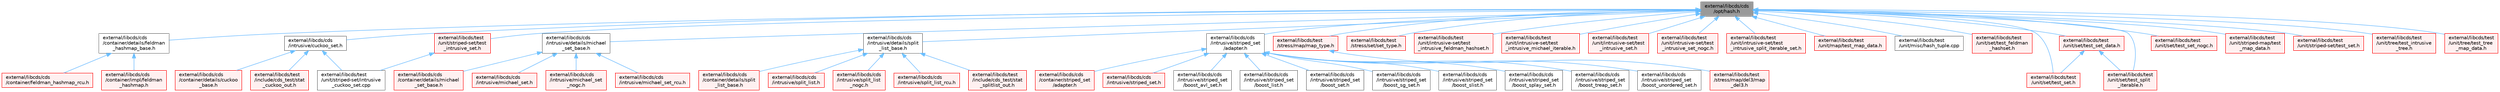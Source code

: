 digraph "external/libcds/cds/opt/hash.h"
{
 // LATEX_PDF_SIZE
  bgcolor="transparent";
  edge [fontname=Helvetica,fontsize=10,labelfontname=Helvetica,labelfontsize=10];
  node [fontname=Helvetica,fontsize=10,shape=box,height=0.2,width=0.4];
  Node1 [id="Node000001",label="external/libcds/cds\l/opt/hash.h",height=0.2,width=0.4,color="gray40", fillcolor="grey60", style="filled", fontcolor="black",tooltip=" "];
  Node1 -> Node2 [id="edge1_Node000001_Node000002",dir="back",color="steelblue1",style="solid",tooltip=" "];
  Node2 [id="Node000002",label="external/libcds/cds\l/container/details/feldman\l_hashmap_base.h",height=0.2,width=0.4,color="grey40", fillcolor="white", style="filled",URL="$feldman__hashmap__base_8h.html",tooltip=" "];
  Node2 -> Node3 [id="edge2_Node000002_Node000003",dir="back",color="steelblue1",style="solid",tooltip=" "];
  Node3 [id="Node000003",label="external/libcds/cds\l/container/feldman_hashmap_rcu.h",height=0.2,width=0.4,color="red", fillcolor="#FFF0F0", style="filled",URL="$feldman__hashmap__rcu_8h.html",tooltip=" "];
  Node2 -> Node18 [id="edge3_Node000002_Node000018",dir="back",color="steelblue1",style="solid",tooltip=" "];
  Node18 [id="Node000018",label="external/libcds/cds\l/container/impl/feldman\l_hashmap.h",height=0.2,width=0.4,color="red", fillcolor="#FFF0F0", style="filled",URL="$feldman__hashmap_8h.html",tooltip=" "];
  Node1 -> Node23 [id="edge4_Node000001_Node000023",dir="back",color="steelblue1",style="solid",tooltip=" "];
  Node23 [id="Node000023",label="external/libcds/cds\l/intrusive/cuckoo_set.h",height=0.2,width=0.4,color="grey40", fillcolor="white", style="filled",URL="$intrusive_2cuckoo__set_8h.html",tooltip=" "];
  Node23 -> Node24 [id="edge5_Node000023_Node000024",dir="back",color="steelblue1",style="solid",tooltip=" "];
  Node24 [id="Node000024",label="external/libcds/cds\l/container/details/cuckoo\l_base.h",height=0.2,width=0.4,color="red", fillcolor="#FFF0F0", style="filled",URL="$cuckoo__base_8h.html",tooltip=" "];
  Node23 -> Node43 [id="edge6_Node000023_Node000043",dir="back",color="steelblue1",style="solid",tooltip=" "];
  Node43 [id="Node000043",label="external/libcds/test\l/include/cds_test/stat\l_cuckoo_out.h",height=0.2,width=0.4,color="red", fillcolor="#FFF0F0", style="filled",URL="$stat__cuckoo__out_8h.html",tooltip=" "];
  Node23 -> Node44 [id="edge7_Node000023_Node000044",dir="back",color="steelblue1",style="solid",tooltip=" "];
  Node44 [id="Node000044",label="external/libcds/test\l/unit/striped-set/intrusive\l_cuckoo_set.cpp",height=0.2,width=0.4,color="grey40", fillcolor="white", style="filled",URL="$intrusive__cuckoo__set_8cpp.html",tooltip=" "];
  Node1 -> Node45 [id="edge8_Node000001_Node000045",dir="back",color="steelblue1",style="solid",tooltip=" "];
  Node45 [id="Node000045",label="external/libcds/cds\l/intrusive/details/michael\l_set_base.h",height=0.2,width=0.4,color="grey40", fillcolor="white", style="filled",URL="$intrusive_2details_2michael__set__base_8h.html",tooltip=" "];
  Node45 -> Node46 [id="edge9_Node000045_Node000046",dir="back",color="steelblue1",style="solid",tooltip=" "];
  Node46 [id="Node000046",label="external/libcds/cds\l/container/details/michael\l_set_base.h",height=0.2,width=0.4,color="red", fillcolor="#FFF0F0", style="filled",URL="$container_2details_2michael__set__base_8h.html",tooltip=" "];
  Node45 -> Node105 [id="edge10_Node000045_Node000105",dir="back",color="steelblue1",style="solid",tooltip=" "];
  Node105 [id="Node000105",label="external/libcds/cds\l/intrusive/michael_set.h",height=0.2,width=0.4,color="red", fillcolor="#FFF0F0", style="filled",URL="$intrusive_2michael__set_8h.html",tooltip=" "];
  Node45 -> Node112 [id="edge11_Node000045_Node000112",dir="back",color="steelblue1",style="solid",tooltip=" "];
  Node112 [id="Node000112",label="external/libcds/cds\l/intrusive/michael_set\l_nogc.h",height=0.2,width=0.4,color="red", fillcolor="#FFF0F0", style="filled",URL="$intrusive_2michael__set__nogc_8h.html",tooltip=" "];
  Node45 -> Node115 [id="edge12_Node000045_Node000115",dir="back",color="steelblue1",style="solid",tooltip=" "];
  Node115 [id="Node000115",label="external/libcds/cds\l/intrusive/michael_set_rcu.h",height=0.2,width=0.4,color="red", fillcolor="#FFF0F0", style="filled",URL="$intrusive_2michael__set__rcu_8h.html",tooltip=" "];
  Node1 -> Node124 [id="edge13_Node000001_Node000124",dir="back",color="steelblue1",style="solid",tooltip=" "];
  Node124 [id="Node000124",label="external/libcds/cds\l/intrusive/details/split\l_list_base.h",height=0.2,width=0.4,color="grey40", fillcolor="white", style="filled",URL="$intrusive_2details_2split__list__base_8h.html",tooltip=" "];
  Node124 -> Node125 [id="edge14_Node000124_Node000125",dir="back",color="steelblue1",style="solid",tooltip=" "];
  Node125 [id="Node000125",label="external/libcds/cds\l/container/details/split\l_list_base.h",height=0.2,width=0.4,color="red", fillcolor="#FFF0F0", style="filled",URL="$container_2details_2split__list__base_8h.html",tooltip=" "];
  Node124 -> Node184 [id="edge15_Node000124_Node000184",dir="back",color="steelblue1",style="solid",tooltip=" "];
  Node184 [id="Node000184",label="external/libcds/cds\l/intrusive/split_list.h",height=0.2,width=0.4,color="red", fillcolor="#FFF0F0", style="filled",URL="$split__list_8h.html",tooltip=" "];
  Node124 -> Node191 [id="edge16_Node000124_Node000191",dir="back",color="steelblue1",style="solid",tooltip=" "];
  Node191 [id="Node000191",label="external/libcds/cds\l/intrusive/split_list\l_nogc.h",height=0.2,width=0.4,color="red", fillcolor="#FFF0F0", style="filled",URL="$split__list__nogc_8h.html",tooltip=" "];
  Node124 -> Node194 [id="edge17_Node000124_Node000194",dir="back",color="steelblue1",style="solid",tooltip=" "];
  Node194 [id="Node000194",label="external/libcds/cds\l/intrusive/split_list_rcu.h",height=0.2,width=0.4,color="red", fillcolor="#FFF0F0", style="filled",URL="$split__list__rcu_8h.html",tooltip=" "];
  Node124 -> Node203 [id="edge18_Node000124_Node000203",dir="back",color="steelblue1",style="solid",tooltip=" "];
  Node203 [id="Node000203",label="external/libcds/test\l/include/cds_test/stat\l_splitlist_out.h",height=0.2,width=0.4,color="red", fillcolor="#FFF0F0", style="filled",URL="$stat__splitlist__out_8h.html",tooltip=" "];
  Node1 -> Node204 [id="edge19_Node000001_Node000204",dir="back",color="steelblue1",style="solid",tooltip=" "];
  Node204 [id="Node000204",label="external/libcds/cds\l/intrusive/striped_set\l/adapter.h",height=0.2,width=0.4,color="grey40", fillcolor="white", style="filled",URL="$intrusive_2striped__set_2adapter_8h.html",tooltip=" "];
  Node204 -> Node205 [id="edge20_Node000204_Node000205",dir="back",color="steelblue1",style="solid",tooltip=" "];
  Node205 [id="Node000205",label="external/libcds/cds\l/container/striped_set\l/adapter.h",height=0.2,width=0.4,color="red", fillcolor="#FFF0F0", style="filled",URL="$container_2striped__set_2adapter_8h.html",tooltip=" "];
  Node204 -> Node246 [id="edge21_Node000204_Node000246",dir="back",color="steelblue1",style="solid",tooltip=" "];
  Node246 [id="Node000246",label="external/libcds/cds\l/intrusive/striped_set.h",height=0.2,width=0.4,color="red", fillcolor="#FFF0F0", style="filled",URL="$intrusive_2striped__set_8h.html",tooltip=" "];
  Node204 -> Node248 [id="edge22_Node000204_Node000248",dir="back",color="steelblue1",style="solid",tooltip=" "];
  Node248 [id="Node000248",label="external/libcds/cds\l/intrusive/striped_set\l/boost_avl_set.h",height=0.2,width=0.4,color="grey40", fillcolor="white", style="filled",URL="$boost__avl__set_8h.html",tooltip=" "];
  Node204 -> Node249 [id="edge23_Node000204_Node000249",dir="back",color="steelblue1",style="solid",tooltip=" "];
  Node249 [id="Node000249",label="external/libcds/cds\l/intrusive/striped_set\l/boost_list.h",height=0.2,width=0.4,color="grey40", fillcolor="white", style="filled",URL="$intrusive_2striped__set_2boost__list_8h.html",tooltip=" "];
  Node204 -> Node250 [id="edge24_Node000204_Node000250",dir="back",color="steelblue1",style="solid",tooltip=" "];
  Node250 [id="Node000250",label="external/libcds/cds\l/intrusive/striped_set\l/boost_set.h",height=0.2,width=0.4,color="grey40", fillcolor="white", style="filled",URL="$intrusive_2striped__set_2boost__set_8h.html",tooltip=" "];
  Node204 -> Node251 [id="edge25_Node000204_Node000251",dir="back",color="steelblue1",style="solid",tooltip=" "];
  Node251 [id="Node000251",label="external/libcds/cds\l/intrusive/striped_set\l/boost_sg_set.h",height=0.2,width=0.4,color="grey40", fillcolor="white", style="filled",URL="$boost__sg__set_8h.html",tooltip=" "];
  Node204 -> Node252 [id="edge26_Node000204_Node000252",dir="back",color="steelblue1",style="solid",tooltip=" "];
  Node252 [id="Node000252",label="external/libcds/cds\l/intrusive/striped_set\l/boost_slist.h",height=0.2,width=0.4,color="grey40", fillcolor="white", style="filled",URL="$intrusive_2striped__set_2boost__slist_8h.html",tooltip=" "];
  Node204 -> Node253 [id="edge27_Node000204_Node000253",dir="back",color="steelblue1",style="solid",tooltip=" "];
  Node253 [id="Node000253",label="external/libcds/cds\l/intrusive/striped_set\l/boost_splay_set.h",height=0.2,width=0.4,color="grey40", fillcolor="white", style="filled",URL="$boost__splay__set_8h.html",tooltip=" "];
  Node204 -> Node254 [id="edge28_Node000204_Node000254",dir="back",color="steelblue1",style="solid",tooltip=" "];
  Node254 [id="Node000254",label="external/libcds/cds\l/intrusive/striped_set\l/boost_treap_set.h",height=0.2,width=0.4,color="grey40", fillcolor="white", style="filled",URL="$boost__treap__set_8h.html",tooltip=" "];
  Node204 -> Node255 [id="edge29_Node000204_Node000255",dir="back",color="steelblue1",style="solid",tooltip=" "];
  Node255 [id="Node000255",label="external/libcds/cds\l/intrusive/striped_set\l/boost_unordered_set.h",height=0.2,width=0.4,color="grey40", fillcolor="white", style="filled",URL="$intrusive_2striped__set_2boost__unordered__set_8h.html",tooltip=" "];
  Node1 -> Node256 [id="edge30_Node000001_Node000256",dir="back",color="steelblue1",style="solid",tooltip=" "];
  Node256 [id="Node000256",label="external/libcds/test\l/stress/map/map_type.h",height=0.2,width=0.4,color="red", fillcolor="#FFF0F0", style="filled",URL="$map__type_8h.html",tooltip=" "];
  Node256 -> Node257 [id="edge31_Node000256_Node000257",dir="back",color="steelblue1",style="solid",tooltip=" "];
  Node257 [id="Node000257",label="external/libcds/test\l/stress/map/del3/map\l_del3.h",height=0.2,width=0.4,color="red", fillcolor="#FFF0F0", style="filled",URL="$map__del3_8h.html",tooltip=" "];
  Node1 -> Node311 [id="edge32_Node000001_Node000311",dir="back",color="steelblue1",style="solid",tooltip=" "];
  Node311 [id="Node000311",label="external/libcds/test\l/stress/set/set_type.h",height=0.2,width=0.4,color="red", fillcolor="#FFF0F0", style="filled",URL="$set__type_8h.html",tooltip=" "];
  Node1 -> Node355 [id="edge33_Node000001_Node000355",dir="back",color="steelblue1",style="solid",tooltip=" "];
  Node355 [id="Node000355",label="external/libcds/test\l/unit/intrusive-set/test\l_intrusive_feldman_hashset.h",height=0.2,width=0.4,color="red", fillcolor="#FFF0F0", style="filled",URL="$test__intrusive__feldman__hashset_8h.html",tooltip=" "];
  Node1 -> Node363 [id="edge34_Node000001_Node000363",dir="back",color="steelblue1",style="solid",tooltip=" "];
  Node363 [id="Node000363",label="external/libcds/test\l/unit/intrusive-set/test\l_intrusive_michael_iterable.h",height=0.2,width=0.4,color="red", fillcolor="#FFF0F0", style="filled",URL="$test__intrusive__michael__iterable_8h.html",tooltip=" "];
  Node1 -> Node365 [id="edge35_Node000001_Node000365",dir="back",color="steelblue1",style="solid",tooltip=" "];
  Node365 [id="Node000365",label="external/libcds/test\l/unit/intrusive-set/test\l_intrusive_set.h",height=0.2,width=0.4,color="red", fillcolor="#FFF0F0", style="filled",URL="$intrusive-set_2test__intrusive__set_8h.html",tooltip=" "];
  Node1 -> Node374 [id="edge36_Node000001_Node000374",dir="back",color="steelblue1",style="solid",tooltip=" "];
  Node374 [id="Node000374",label="external/libcds/test\l/unit/intrusive-set/test\l_intrusive_set_nogc.h",height=0.2,width=0.4,color="red", fillcolor="#FFF0F0", style="filled",URL="$test__intrusive__set__nogc_8h.html",tooltip=" "];
  Node1 -> Node376 [id="edge37_Node000001_Node000376",dir="back",color="steelblue1",style="solid",tooltip=" "];
  Node376 [id="Node000376",label="external/libcds/test\l/unit/intrusive-set/test\l_intrusive_split_iterable_set.h",height=0.2,width=0.4,color="red", fillcolor="#FFF0F0", style="filled",URL="$test__intrusive__split__iterable__set_8h.html",tooltip=" "];
  Node1 -> Node378 [id="edge38_Node000001_Node000378",dir="back",color="steelblue1",style="solid",tooltip=" "];
  Node378 [id="Node000378",label="external/libcds/test\l/unit/map/test_map_data.h",height=0.2,width=0.4,color="red", fillcolor="#FFF0F0", style="filled",URL="$map_2test__map__data_8h.html",tooltip=" "];
  Node1 -> Node395 [id="edge39_Node000001_Node000395",dir="back",color="steelblue1",style="solid",tooltip=" "];
  Node395 [id="Node000395",label="external/libcds/test\l/unit/misc/hash_tuple.cpp",height=0.2,width=0.4,color="grey40", fillcolor="white", style="filled",URL="$hash__tuple_8cpp.html",tooltip=" "];
  Node1 -> Node396 [id="edge40_Node000001_Node000396",dir="back",color="steelblue1",style="solid",tooltip=" "];
  Node396 [id="Node000396",label="external/libcds/test\l/unit/set/test_feldman\l_hashset.h",height=0.2,width=0.4,color="red", fillcolor="#FFF0F0", style="filled",URL="$test__feldman__hashset_8h.html",tooltip=" "];
  Node1 -> Node404 [id="edge41_Node000001_Node000404",dir="back",color="steelblue1",style="solid",tooltip=" "];
  Node404 [id="Node000404",label="external/libcds/test\l/unit/set/test_set.h",height=0.2,width=0.4,color="red", fillcolor="#FFF0F0", style="filled",URL="$set_2test__set_8h.html",tooltip=" "];
  Node1 -> Node414 [id="edge42_Node000001_Node000414",dir="back",color="steelblue1",style="solid",tooltip=" "];
  Node414 [id="Node000414",label="external/libcds/test\l/unit/set/test_set_data.h",height=0.2,width=0.4,color="red", fillcolor="#FFF0F0", style="filled",URL="$test__set__data_8h.html",tooltip=" "];
  Node414 -> Node404 [id="edge43_Node000414_Node000404",dir="back",color="steelblue1",style="solid",tooltip=" "];
  Node414 -> Node417 [id="edge44_Node000414_Node000417",dir="back",color="steelblue1",style="solid",tooltip=" "];
  Node417 [id="Node000417",label="external/libcds/test\l/unit/set/test_split\l_iterable.h",height=0.2,width=0.4,color="red", fillcolor="#FFF0F0", style="filled",URL="$test__split__iterable_8h.html",tooltip=" "];
  Node1 -> Node419 [id="edge45_Node000001_Node000419",dir="back",color="steelblue1",style="solid",tooltip=" "];
  Node419 [id="Node000419",label="external/libcds/test\l/unit/set/test_set_nogc.h",height=0.2,width=0.4,color="red", fillcolor="#FFF0F0", style="filled",URL="$test__set__nogc_8h.html",tooltip=" "];
  Node1 -> Node417 [id="edge46_Node000001_Node000417",dir="back",color="steelblue1",style="solid",tooltip=" "];
  Node1 -> Node421 [id="edge47_Node000001_Node000421",dir="back",color="steelblue1",style="solid",tooltip=" "];
  Node421 [id="Node000421",label="external/libcds/test\l/unit/striped-map/test\l_map_data.h",height=0.2,width=0.4,color="red", fillcolor="#FFF0F0", style="filled",URL="$striped-map_2test__map__data_8h.html",tooltip=" "];
  Node1 -> Node423 [id="edge48_Node000001_Node000423",dir="back",color="steelblue1",style="solid",tooltip=" "];
  Node423 [id="Node000423",label="external/libcds/test\l/unit/striped-set/test\l_intrusive_set.h",height=0.2,width=0.4,color="red", fillcolor="#FFF0F0", style="filled",URL="$striped-set_2test__intrusive__set_8h.html",tooltip=" "];
  Node423 -> Node44 [id="edge49_Node000423_Node000044",dir="back",color="steelblue1",style="solid",tooltip=" "];
  Node1 -> Node424 [id="edge50_Node000001_Node000424",dir="back",color="steelblue1",style="solid",tooltip=" "];
  Node424 [id="Node000424",label="external/libcds/test\l/unit/striped-set/test_set.h",height=0.2,width=0.4,color="red", fillcolor="#FFF0F0", style="filled",URL="$striped-set_2test__set_8h.html",tooltip=" "];
  Node1 -> Node425 [id="edge51_Node000001_Node000425",dir="back",color="steelblue1",style="solid",tooltip=" "];
  Node425 [id="Node000425",label="external/libcds/test\l/unit/tree/test_intrusive\l_tree.h",height=0.2,width=0.4,color="red", fillcolor="#FFF0F0", style="filled",URL="$test__intrusive__tree_8h.html",tooltip=" "];
  Node1 -> Node434 [id="edge52_Node000001_Node000434",dir="back",color="steelblue1",style="solid",tooltip=" "];
  Node434 [id="Node000434",label="external/libcds/test\l/unit/tree/test_tree\l_map_data.h",height=0.2,width=0.4,color="red", fillcolor="#FFF0F0", style="filled",URL="$test__tree__map__data_8h.html",tooltip=" "];
}
